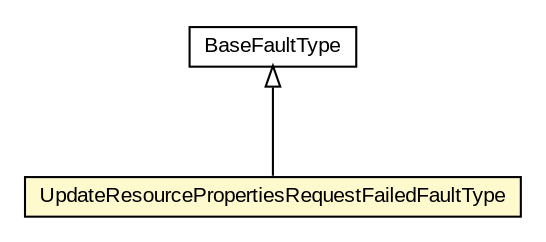 #!/usr/local/bin/dot
#
# Class diagram 
# Generated by UMLGraph version R5_6-24-gf6e263 (http://www.umlgraph.org/)
#

digraph G {
	edge [fontname="arial",fontsize=10,labelfontname="arial",labelfontsize=10];
	node [fontname="arial",fontsize=10,shape=plaintext];
	nodesep=0.25;
	ranksep=0.5;
	// org.oasis_open.docs.wsrf.bf_2.BaseFaultType
	c407264 [label=<<table title="org.oasis_open.docs.wsrf.bf_2.BaseFaultType" border="0" cellborder="1" cellspacing="0" cellpadding="2" port="p" href="../bf_2/BaseFaultType.html">
		<tr><td><table border="0" cellspacing="0" cellpadding="1">
<tr><td align="center" balign="center"> BaseFaultType </td></tr>
		</table></td></tr>
		</table>>, URL="../bf_2/BaseFaultType.html", fontname="arial", fontcolor="black", fontsize=10.0];
	// org.oasis_open.docs.wsrf.rp_2.UpdateResourcePropertiesRequestFailedFaultType
	c407270 [label=<<table title="org.oasis_open.docs.wsrf.rp_2.UpdateResourcePropertiesRequestFailedFaultType" border="0" cellborder="1" cellspacing="0" cellpadding="2" port="p" bgcolor="lemonChiffon" href="./UpdateResourcePropertiesRequestFailedFaultType.html">
		<tr><td><table border="0" cellspacing="0" cellpadding="1">
<tr><td align="center" balign="center"> UpdateResourcePropertiesRequestFailedFaultType </td></tr>
		</table></td></tr>
		</table>>, URL="./UpdateResourcePropertiesRequestFailedFaultType.html", fontname="arial", fontcolor="black", fontsize=10.0];
	//org.oasis_open.docs.wsrf.rp_2.UpdateResourcePropertiesRequestFailedFaultType extends org.oasis_open.docs.wsrf.bf_2.BaseFaultType
	c407264:p -> c407270:p [dir=back,arrowtail=empty];
}

